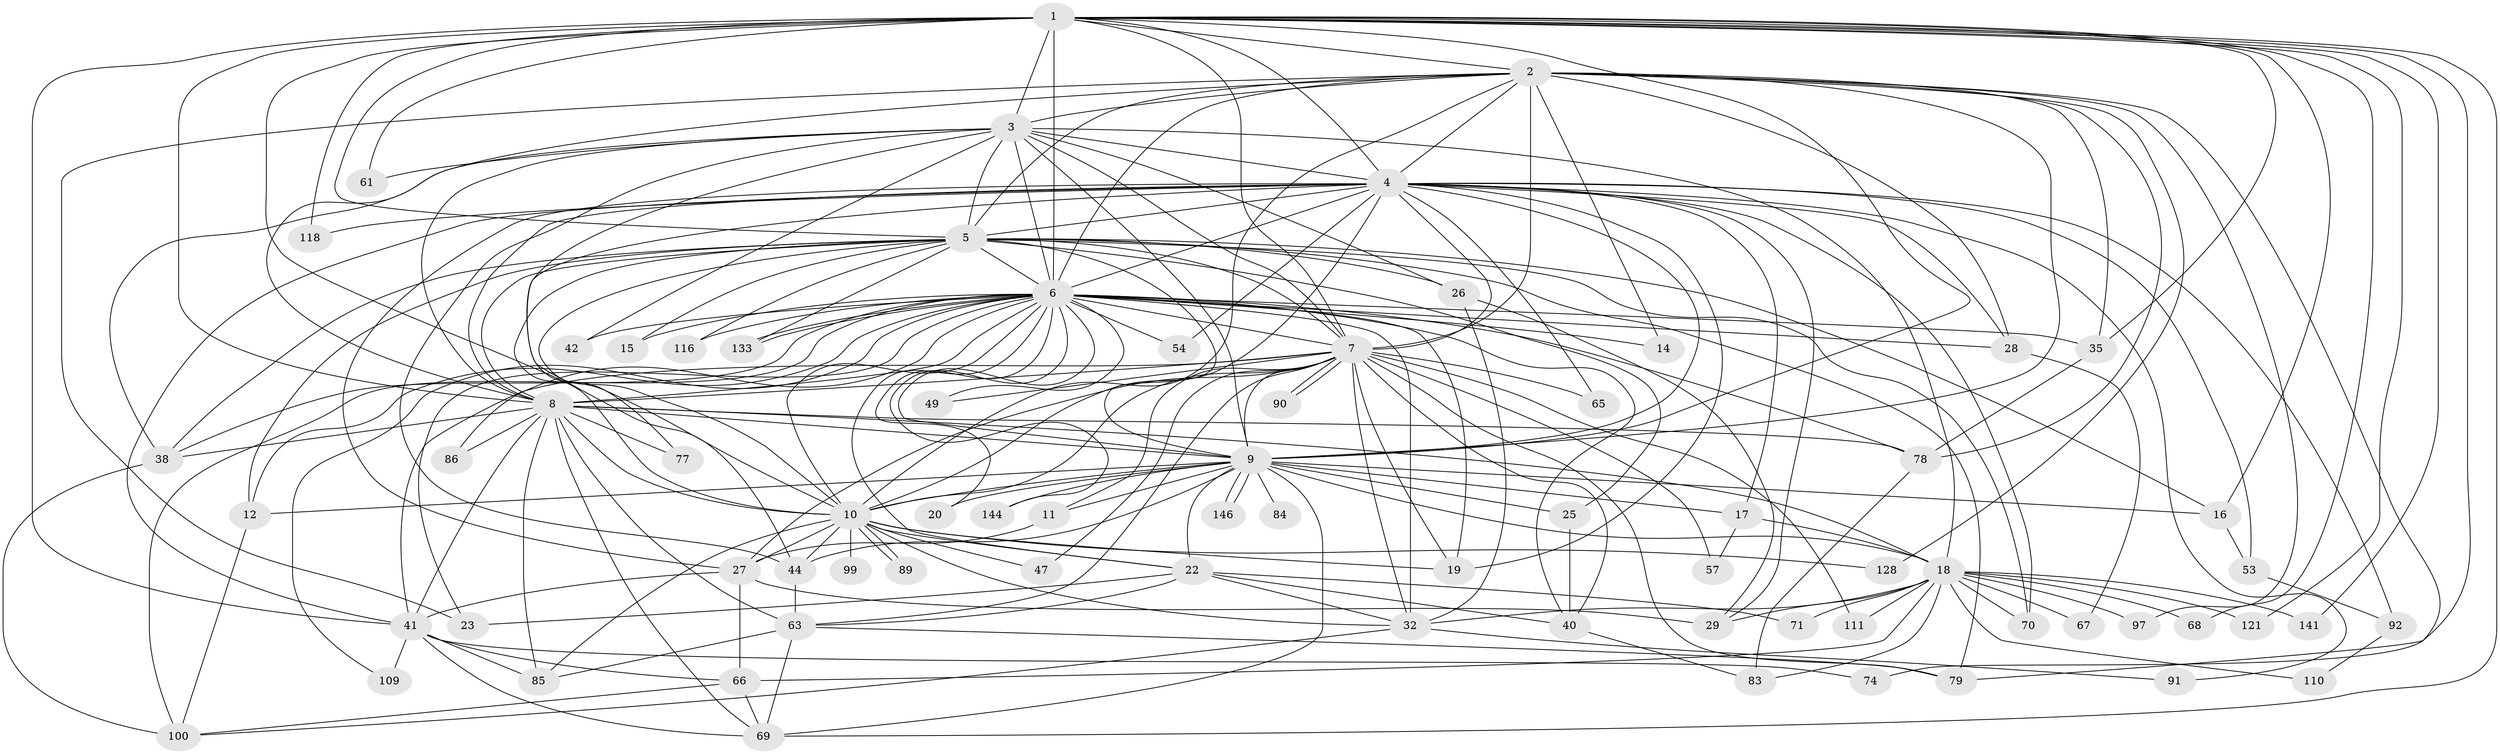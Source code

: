 // original degree distribution, {25: 0.006802721088435374, 21: 0.013605442176870748, 16: 0.006802721088435374, 30: 0.006802721088435374, 34: 0.006802721088435374, 24: 0.006802721088435374, 17: 0.013605442176870748, 26: 0.006802721088435374, 18: 0.006802721088435374, 3: 0.12244897959183673, 4: 0.1360544217687075, 2: 0.5578231292517006, 5: 0.06802721088435375, 8: 0.013605442176870748, 6: 0.02040816326530612, 7: 0.006802721088435374}
// Generated by graph-tools (version 1.1) at 2025/14/03/09/25 04:14:10]
// undirected, 73 vertices, 215 edges
graph export_dot {
graph [start="1"]
  node [color=gray90,style=filled];
  1 [super="+31"];
  2 [super="+72+34"];
  3 [super="+117+132"];
  4 [super="+21"];
  5;
  6 [super="+43"];
  7 [super="+24"];
  8 [super="+46+98+50"];
  9 [super="+64"];
  10 [super="+30+13+39"];
  11;
  12;
  14;
  15;
  16 [super="+131+124"];
  17;
  18;
  19;
  20;
  22;
  23;
  25;
  26;
  27 [super="+36"];
  28 [super="+82"];
  29 [super="+87+37"];
  32 [super="+104+60+81+33"];
  35 [super="+143+88"];
  38 [super="+105"];
  40 [super="+56"];
  41 [super="+135+51"];
  42;
  44 [super="+142+52"];
  47;
  49;
  53;
  54;
  57;
  61;
  63 [super="+126+130+134+96"];
  65;
  66 [super="+113+73"];
  67;
  68;
  69 [super="+76+145"];
  70 [super="+120"];
  71;
  74;
  77;
  78 [super="+122"];
  79 [super="+139+102"];
  83 [super="+107"];
  84;
  85;
  86;
  89;
  90;
  91;
  92 [super="+94"];
  97;
  99;
  100 [super="+127+137"];
  109;
  110;
  111;
  116;
  118;
  121;
  128;
  133 [super="+138"];
  141;
  144;
  146;
  1 -- 2;
  1 -- 3;
  1 -- 4 [weight=2];
  1 -- 5 [weight=2];
  1 -- 6 [weight=2];
  1 -- 7;
  1 -- 8 [weight=2];
  1 -- 9;
  1 -- 10 [weight=3];
  1 -- 16;
  1 -- 35;
  1 -- 41 [weight=3];
  1 -- 61;
  1 -- 68;
  1 -- 74;
  1 -- 118;
  1 -- 121;
  1 -- 141;
  1 -- 69;
  2 -- 3;
  2 -- 4 [weight=2];
  2 -- 5;
  2 -- 6;
  2 -- 7 [weight=3];
  2 -- 8;
  2 -- 9 [weight=2];
  2 -- 10 [weight=3];
  2 -- 14;
  2 -- 28;
  2 -- 35;
  2 -- 78;
  2 -- 79;
  2 -- 97;
  2 -- 128;
  2 -- 23;
  3 -- 4 [weight=2];
  3 -- 5;
  3 -- 6;
  3 -- 7;
  3 -- 8;
  3 -- 9;
  3 -- 10;
  3 -- 26;
  3 -- 42;
  3 -- 61;
  3 -- 44;
  3 -- 38;
  3 -- 18;
  4 -- 5;
  4 -- 6;
  4 -- 7;
  4 -- 8 [weight=2];
  4 -- 9;
  4 -- 10 [weight=4];
  4 -- 17;
  4 -- 19;
  4 -- 27;
  4 -- 29;
  4 -- 54;
  4 -- 65;
  4 -- 91;
  4 -- 92 [weight=2];
  4 -- 118;
  4 -- 44;
  4 -- 70;
  4 -- 28;
  4 -- 53;
  4 -- 41;
  5 -- 6;
  5 -- 7;
  5 -- 8;
  5 -- 9;
  5 -- 10;
  5 -- 12;
  5 -- 15;
  5 -- 25;
  5 -- 26;
  5 -- 38;
  5 -- 70;
  5 -- 77;
  5 -- 116;
  5 -- 133;
  5 -- 79;
  5 -- 16;
  6 -- 7;
  6 -- 8;
  6 -- 9;
  6 -- 10 [weight=2];
  6 -- 12;
  6 -- 14;
  6 -- 15;
  6 -- 19;
  6 -- 20;
  6 -- 22;
  6 -- 23;
  6 -- 28;
  6 -- 38;
  6 -- 40;
  6 -- 42;
  6 -- 49;
  6 -- 54;
  6 -- 86;
  6 -- 109;
  6 -- 116;
  6 -- 133;
  6 -- 133;
  6 -- 144;
  6 -- 32 [weight=2];
  6 -- 78;
  6 -- 35 [weight=2];
  6 -- 100;
  7 -- 8 [weight=2];
  7 -- 9;
  7 -- 10;
  7 -- 11;
  7 -- 27;
  7 -- 32;
  7 -- 41;
  7 -- 47;
  7 -- 49;
  7 -- 57;
  7 -- 90;
  7 -- 90;
  7 -- 111;
  7 -- 40;
  7 -- 63;
  7 -- 65;
  7 -- 19;
  7 -- 79;
  8 -- 9 [weight=2];
  8 -- 10;
  8 -- 69;
  8 -- 86;
  8 -- 63;
  8 -- 85;
  8 -- 38;
  8 -- 41;
  8 -- 77;
  8 -- 78;
  8 -- 18;
  9 -- 10 [weight=2];
  9 -- 11;
  9 -- 16 [weight=2];
  9 -- 17;
  9 -- 18;
  9 -- 20;
  9 -- 25;
  9 -- 44;
  9 -- 84 [weight=2];
  9 -- 144;
  9 -- 146;
  9 -- 146;
  9 -- 69;
  9 -- 12;
  9 -- 22;
  10 -- 22;
  10 -- 44;
  10 -- 89;
  10 -- 89;
  10 -- 99 [weight=2];
  10 -- 128;
  10 -- 47;
  10 -- 32;
  10 -- 85;
  10 -- 19;
  10 -- 27;
  11 -- 27;
  12 -- 100;
  16 -- 53;
  17 -- 18;
  17 -- 57;
  18 -- 66;
  18 -- 67;
  18 -- 68;
  18 -- 70;
  18 -- 71;
  18 -- 83;
  18 -- 97;
  18 -- 110;
  18 -- 111;
  18 -- 121;
  18 -- 141;
  18 -- 32;
  18 -- 29;
  22 -- 23;
  22 -- 63;
  22 -- 71;
  22 -- 32;
  22 -- 40;
  25 -- 40;
  26 -- 29;
  26 -- 32;
  27 -- 29;
  27 -- 66;
  27 -- 41;
  28 -- 67;
  32 -- 100;
  32 -- 91;
  35 -- 78;
  38 -- 100;
  40 -- 83;
  41 -- 66;
  41 -- 69;
  41 -- 74;
  41 -- 109;
  41 -- 85;
  44 -- 63;
  53 -- 92;
  63 -- 79;
  63 -- 85;
  63 -- 69;
  66 -- 100;
  66 -- 69;
  78 -- 83;
  92 -- 110;
}
